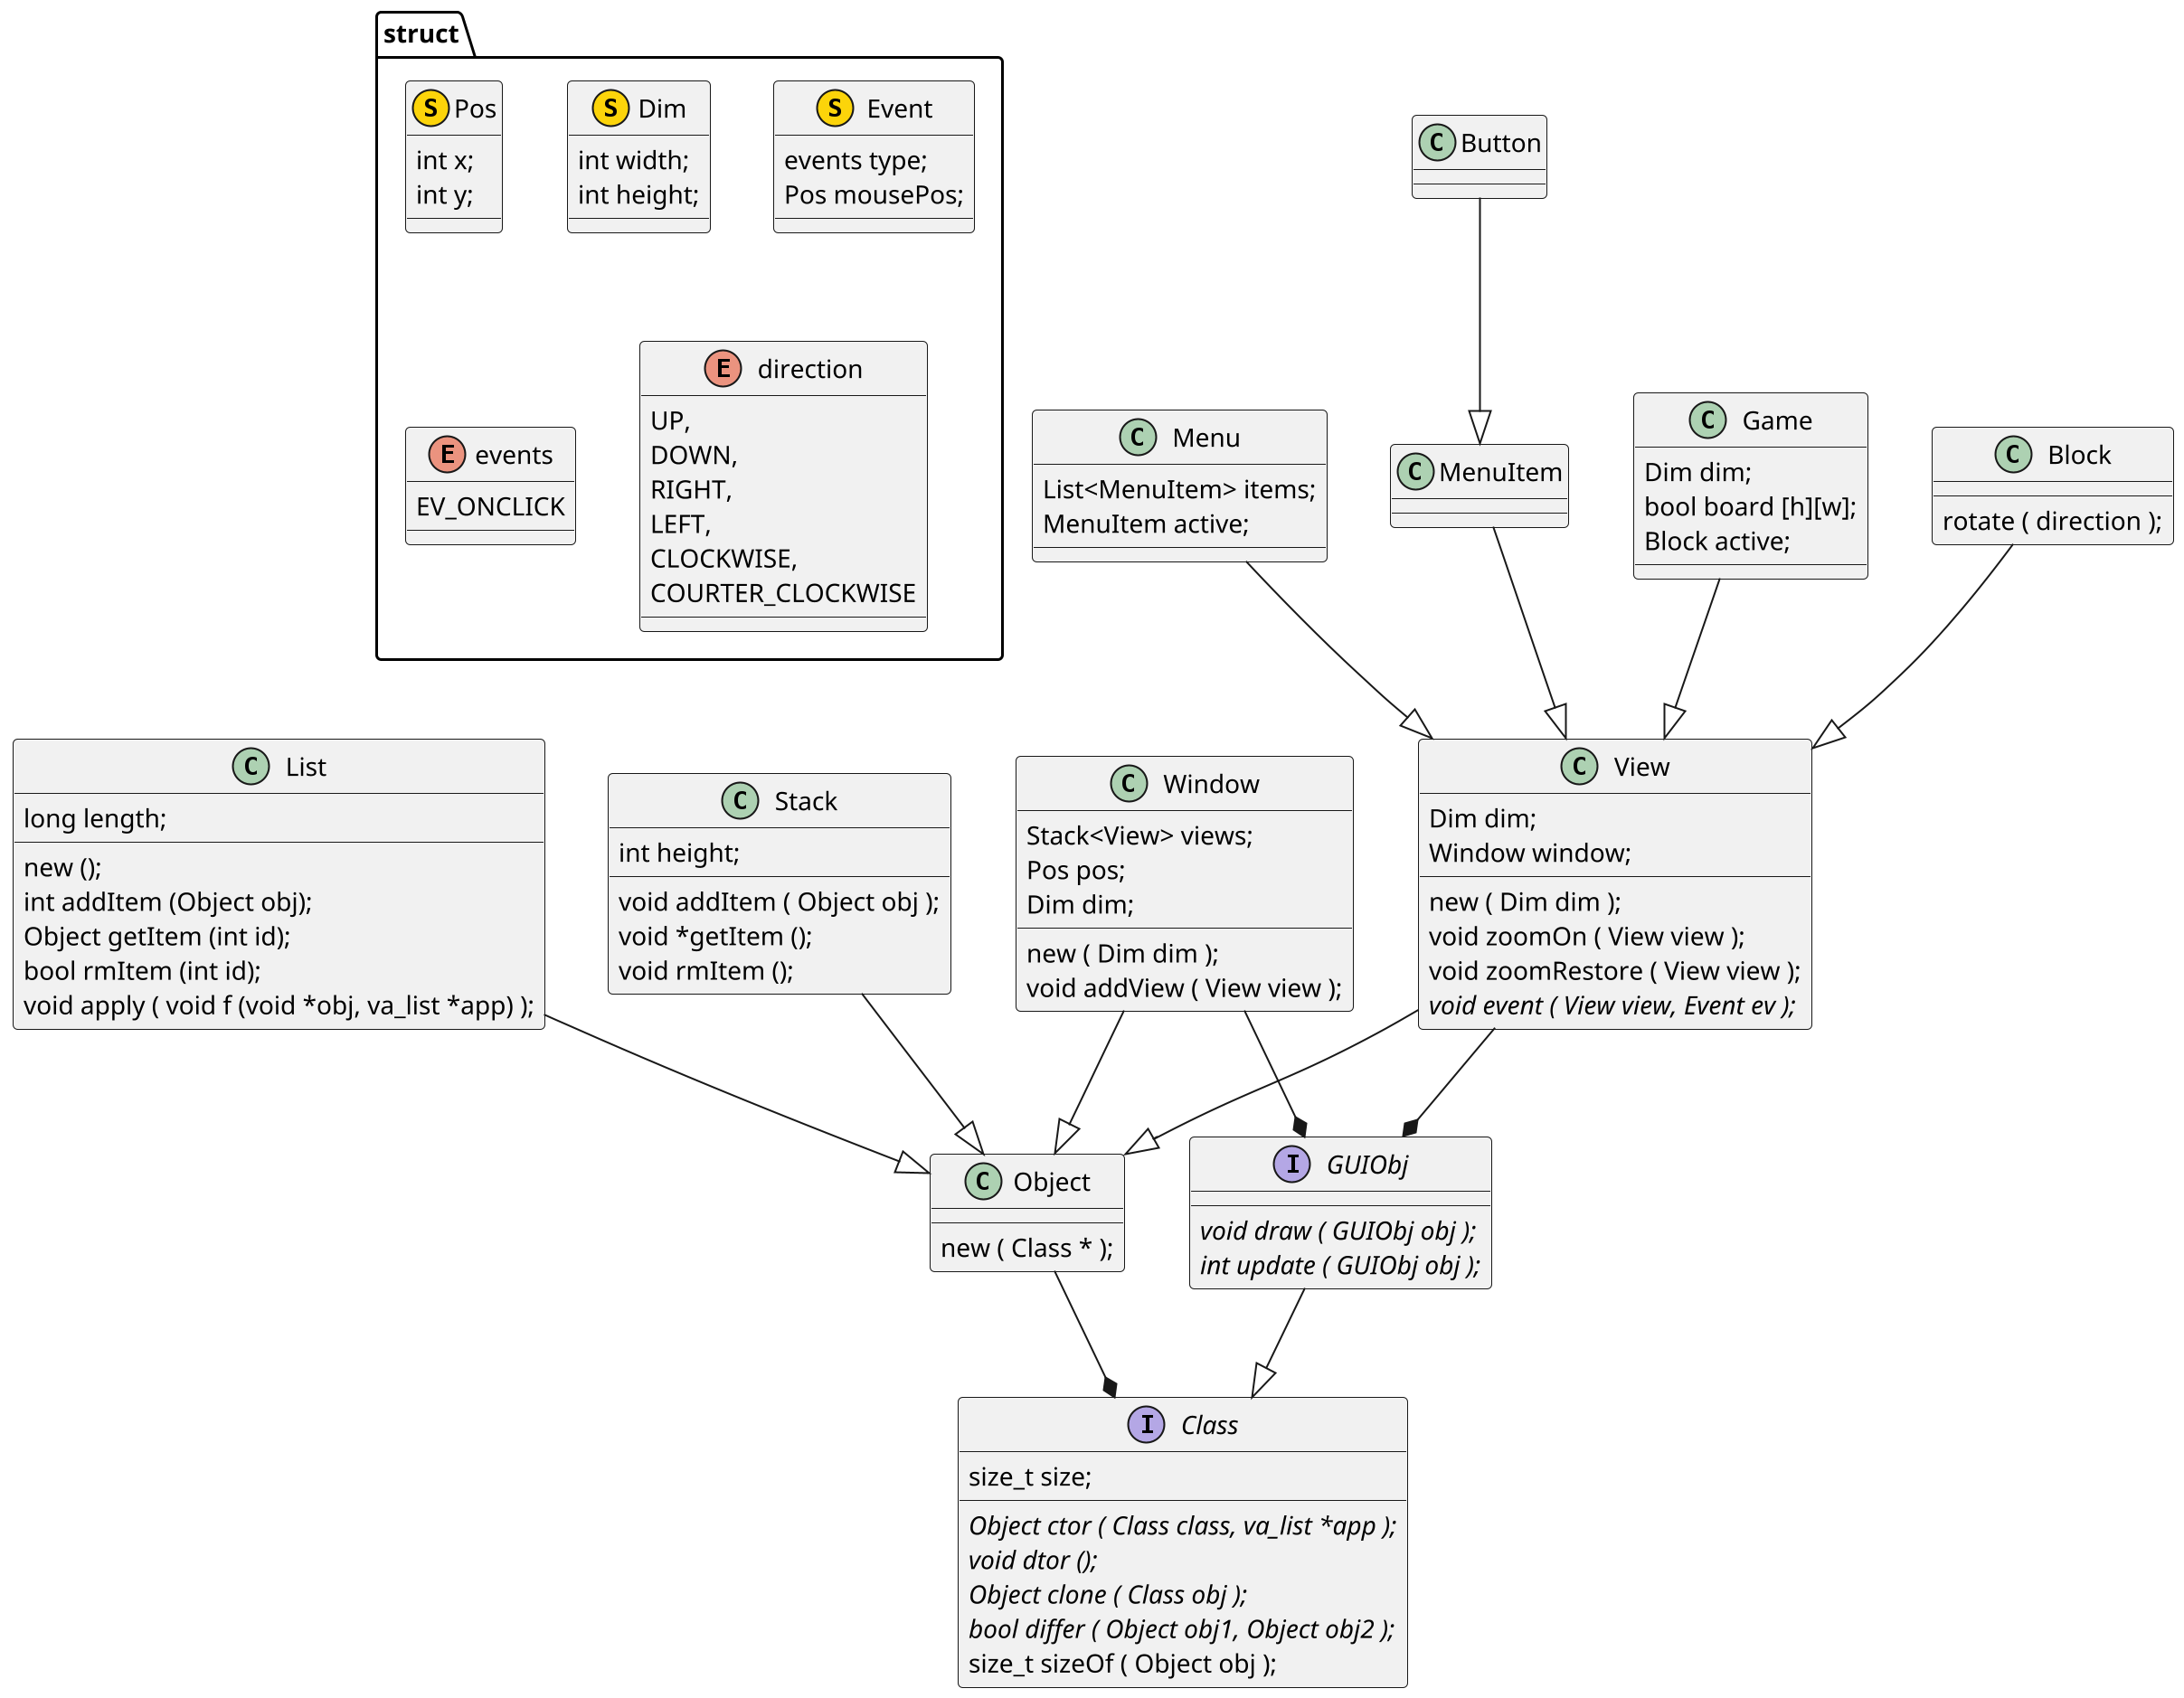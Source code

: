 @startuml
scale 2.0

'skinparam handwritten true
skinparam defaultFontName Monospace
skinparam classFontSize 18
skinparam defaultFontSize 14

package "struct" {
	class Pos <<(S,#fcd40a)>> {
		int x;
		int y;
	}
	class Dim <<(S,#fcd40a)>> {
		int width;
		int height;
	}
	class Event <<(S,#fcd40a)>> {
		events type;
		Pos mousePos;
	}
	enum events {
		EV_ONCLICK
	}
	enum direction {
		UP,
		DOWN,
		RIGHT,
		LEFT,
		CLOCKWISE,
		COURTER_CLOCKWISE
	}
}
interface Class {
	size_t size;
	{abstract} Object ctor ( Class class, va_list *app );
	{abstract} void dtor ();
	{abstract} Object clone ( Class obj );
	{abstract} bool differ ( Object obj1, Object obj2 );
	size_t sizeOf ( Object obj );
}

class Object {
	new ( Class * );
}
class List {
	long length;
	new ();
	int addItem (Object obj);
	Object getItem (int id);
	bool rmItem (int id);
	void apply ( void f (void *obj, va_list *app) );
}
class Stack {
	int height;
	void addItem ( Object obj );
	void *getItem ();
	void rmItem ();
}

interface GUIObj {
	{abstract} void draw ( GUIObj obj );
	{abstract} int update ( GUIObj obj );
}
class Window {
	Stack<View> views;
	Pos pos;
	Dim dim;
	new ( Dim dim );
	void addView ( View view );
}
class View {
	Dim dim;
	Window window;
	new ( Dim dim );
	void zoomOn ( View view );
	void zoomRestore ( View view );
	{abstract} void event ( View view, Event ev );
}
class Menu {
	List<MenuItem> items;
	MenuItem active;
}
class MenuItem
class Button
class Game {
	Dim dim;
	bool board [h][w];
	Block active;
}
class Block {
	rotate ( direction );
}

Object --* Class

List --|> Object
Stack --|> Object

GUIObj --|> Class

Window --* GUIObj
Window --|> Object
View --* GUIObj
View --|> Object

Menu --|> View
Game --|> View
Block --|> View
MenuItem --|> View

Button --|> MenuItem

@enduml
